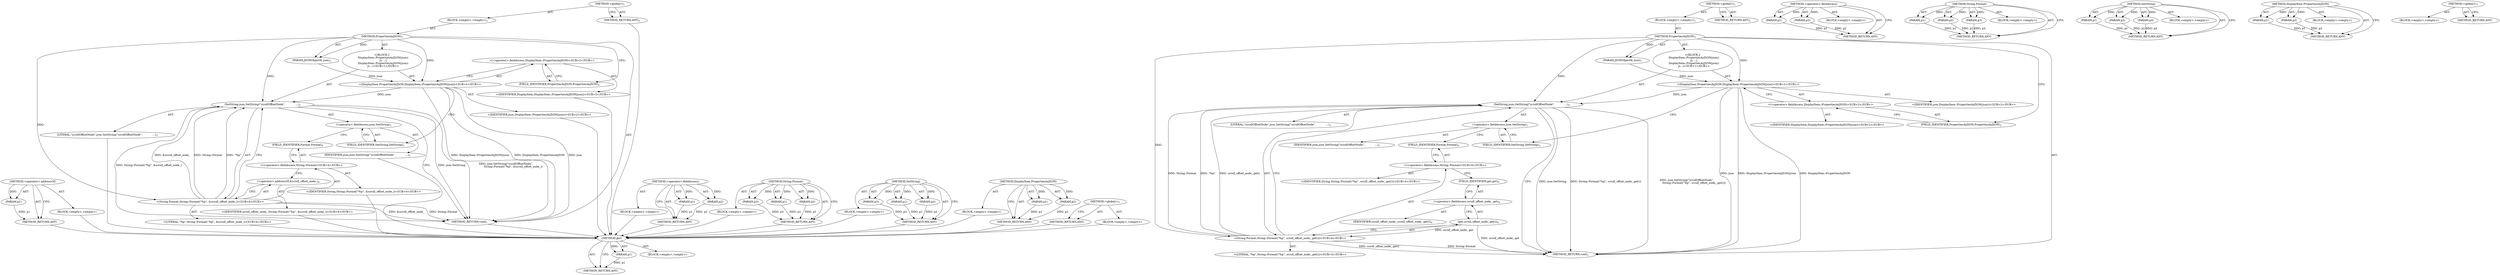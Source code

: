 digraph "&lt;global&gt;" {
vulnerable_73 [label=<(METHOD,get)>];
vulnerable_74 [label=<(PARAM,p1)>];
vulnerable_75 [label=<(BLOCK,&lt;empty&gt;,&lt;empty&gt;)>];
vulnerable_76 [label=<(METHOD_RETURN,ANY)>];
vulnerable_6 [label=<(METHOD,&lt;global&gt;)<SUB>1</SUB>>];
vulnerable_7 [label=<(BLOCK,&lt;empty&gt;,&lt;empty&gt;)<SUB>1</SUB>>];
vulnerable_8 [label=<(METHOD,PropertiesAsJSON)<SUB>1</SUB>>];
vulnerable_9 [label=<(PARAM,JSONObject&amp; json)<SUB>1</SUB>>];
vulnerable_10 [label="<(BLOCK,{
   DisplayItem::PropertiesAsJSON(json);
   js...,{
   DisplayItem::PropertiesAsJSON(json);
   js...)<SUB>1</SUB>>"];
vulnerable_11 [label="<(DisplayItem.PropertiesAsJSON,DisplayItem::PropertiesAsJSON(json))<SUB>2</SUB>>"];
vulnerable_12 [label="<(&lt;operator&gt;.fieldAccess,DisplayItem::PropertiesAsJSON)<SUB>2</SUB>>"];
vulnerable_13 [label="<(IDENTIFIER,DisplayItem,DisplayItem::PropertiesAsJSON(json))<SUB>2</SUB>>"];
vulnerable_14 [label=<(FIELD_IDENTIFIER,PropertiesAsJSON,PropertiesAsJSON)<SUB>2</SUB>>];
vulnerable_15 [label="<(IDENTIFIER,json,DisplayItem::PropertiesAsJSON(json))<SUB>2</SUB>>"];
vulnerable_16 [label=<(SetString,json.SetString(&quot;scrollOffsetNode&quot;,
            ...)<SUB>3</SUB>>];
vulnerable_17 [label=<(&lt;operator&gt;.fieldAccess,json.SetString)<SUB>3</SUB>>];
vulnerable_18 [label=<(IDENTIFIER,json,json.SetString(&quot;scrollOffsetNode&quot;,
            ...)<SUB>3</SUB>>];
vulnerable_19 [label=<(FIELD_IDENTIFIER,SetString,SetString)<SUB>3</SUB>>];
vulnerable_20 [label=<(LITERAL,&quot;scrollOffsetNode&quot;,json.SetString(&quot;scrollOffsetNode&quot;,
            ...)<SUB>3</SUB>>];
vulnerable_21 [label="<(String.Format,String::Format(&quot;%p&quot;, scroll_offset_node_.get()))<SUB>4</SUB>>"];
vulnerable_22 [label="<(&lt;operator&gt;.fieldAccess,String::Format)<SUB>4</SUB>>"];
vulnerable_23 [label="<(IDENTIFIER,String,String::Format(&quot;%p&quot;, scroll_offset_node_.get()))<SUB>4</SUB>>"];
vulnerable_24 [label=<(FIELD_IDENTIFIER,Format,Format)<SUB>4</SUB>>];
vulnerable_25 [label="<(LITERAL,&quot;%p&quot;,String::Format(&quot;%p&quot;, scroll_offset_node_.get()))<SUB>4</SUB>>"];
vulnerable_26 [label=<(get,scroll_offset_node_.get())<SUB>4</SUB>>];
vulnerable_27 [label=<(&lt;operator&gt;.fieldAccess,scroll_offset_node_.get)<SUB>4</SUB>>];
vulnerable_28 [label=<(IDENTIFIER,scroll_offset_node_,scroll_offset_node_.get())<SUB>4</SUB>>];
vulnerable_29 [label=<(FIELD_IDENTIFIER,get,get)<SUB>4</SUB>>];
vulnerable_30 [label=<(METHOD_RETURN,void)<SUB>1</SUB>>];
vulnerable_32 [label=<(METHOD_RETURN,ANY)<SUB>1</SUB>>];
vulnerable_56 [label=<(METHOD,&lt;operator&gt;.fieldAccess)>];
vulnerable_57 [label=<(PARAM,p1)>];
vulnerable_58 [label=<(PARAM,p2)>];
vulnerable_59 [label=<(BLOCK,&lt;empty&gt;,&lt;empty&gt;)>];
vulnerable_60 [label=<(METHOD_RETURN,ANY)>];
vulnerable_67 [label=<(METHOD,String.Format)>];
vulnerable_68 [label=<(PARAM,p1)>];
vulnerable_69 [label=<(PARAM,p2)>];
vulnerable_70 [label=<(PARAM,p3)>];
vulnerable_71 [label=<(BLOCK,&lt;empty&gt;,&lt;empty&gt;)>];
vulnerable_72 [label=<(METHOD_RETURN,ANY)>];
vulnerable_61 [label=<(METHOD,SetString)>];
vulnerable_62 [label=<(PARAM,p1)>];
vulnerable_63 [label=<(PARAM,p2)>];
vulnerable_64 [label=<(PARAM,p3)>];
vulnerable_65 [label=<(BLOCK,&lt;empty&gt;,&lt;empty&gt;)>];
vulnerable_66 [label=<(METHOD_RETURN,ANY)>];
vulnerable_51 [label=<(METHOD,DisplayItem.PropertiesAsJSON)>];
vulnerable_52 [label=<(PARAM,p1)>];
vulnerable_53 [label=<(PARAM,p2)>];
vulnerable_54 [label=<(BLOCK,&lt;empty&gt;,&lt;empty&gt;)>];
vulnerable_55 [label=<(METHOD_RETURN,ANY)>];
vulnerable_45 [label=<(METHOD,&lt;global&gt;)<SUB>1</SUB>>];
vulnerable_46 [label=<(BLOCK,&lt;empty&gt;,&lt;empty&gt;)>];
vulnerable_47 [label=<(METHOD_RETURN,ANY)>];
fixed_71 [label=<(METHOD,&lt;operator&gt;.addressOf)>];
fixed_72 [label=<(PARAM,p1)>];
fixed_73 [label=<(BLOCK,&lt;empty&gt;,&lt;empty&gt;)>];
fixed_74 [label=<(METHOD_RETURN,ANY)>];
fixed_6 [label=<(METHOD,&lt;global&gt;)<SUB>1</SUB>>];
fixed_7 [label=<(BLOCK,&lt;empty&gt;,&lt;empty&gt;)<SUB>1</SUB>>];
fixed_8 [label=<(METHOD,PropertiesAsJSON)<SUB>1</SUB>>];
fixed_9 [label=<(PARAM,JSONObject&amp; json)<SUB>1</SUB>>];
fixed_10 [label="<(BLOCK,{
   DisplayItem::PropertiesAsJSON(json);
   js...,{
   DisplayItem::PropertiesAsJSON(json);
   js...)<SUB>1</SUB>>"];
fixed_11 [label="<(DisplayItem.PropertiesAsJSON,DisplayItem::PropertiesAsJSON(json))<SUB>2</SUB>>"];
fixed_12 [label="<(&lt;operator&gt;.fieldAccess,DisplayItem::PropertiesAsJSON)<SUB>2</SUB>>"];
fixed_13 [label="<(IDENTIFIER,DisplayItem,DisplayItem::PropertiesAsJSON(json))<SUB>2</SUB>>"];
fixed_14 [label=<(FIELD_IDENTIFIER,PropertiesAsJSON,PropertiesAsJSON)<SUB>2</SUB>>];
fixed_15 [label="<(IDENTIFIER,json,DisplayItem::PropertiesAsJSON(json))<SUB>2</SUB>>"];
fixed_16 [label=<(SetString,json.SetString(&quot;scrollOffsetNode&quot;,
            ...)<SUB>3</SUB>>];
fixed_17 [label=<(&lt;operator&gt;.fieldAccess,json.SetString)<SUB>3</SUB>>];
fixed_18 [label=<(IDENTIFIER,json,json.SetString(&quot;scrollOffsetNode&quot;,
            ...)<SUB>3</SUB>>];
fixed_19 [label=<(FIELD_IDENTIFIER,SetString,SetString)<SUB>3</SUB>>];
fixed_20 [label=<(LITERAL,&quot;scrollOffsetNode&quot;,json.SetString(&quot;scrollOffsetNode&quot;,
            ...)<SUB>3</SUB>>];
fixed_21 [label="<(String.Format,String::Format(&quot;%p&quot;, &amp;scroll_offset_node_))<SUB>4</SUB>>"];
fixed_22 [label="<(&lt;operator&gt;.fieldAccess,String::Format)<SUB>4</SUB>>"];
fixed_23 [label="<(IDENTIFIER,String,String::Format(&quot;%p&quot;, &amp;scroll_offset_node_))<SUB>4</SUB>>"];
fixed_24 [label=<(FIELD_IDENTIFIER,Format,Format)<SUB>4</SUB>>];
fixed_25 [label="<(LITERAL,&quot;%p&quot;,String::Format(&quot;%p&quot;, &amp;scroll_offset_node_))<SUB>4</SUB>>"];
fixed_26 [label=<(&lt;operator&gt;.addressOf,&amp;scroll_offset_node_)<SUB>4</SUB>>];
fixed_27 [label="<(IDENTIFIER,scroll_offset_node_,String::Format(&quot;%p&quot;, &amp;scroll_offset_node_))<SUB>4</SUB>>"];
fixed_28 [label=<(METHOD_RETURN,void)<SUB>1</SUB>>];
fixed_30 [label=<(METHOD_RETURN,ANY)<SUB>1</SUB>>];
fixed_54 [label=<(METHOD,&lt;operator&gt;.fieldAccess)>];
fixed_55 [label=<(PARAM,p1)>];
fixed_56 [label=<(PARAM,p2)>];
fixed_57 [label=<(BLOCK,&lt;empty&gt;,&lt;empty&gt;)>];
fixed_58 [label=<(METHOD_RETURN,ANY)>];
fixed_65 [label=<(METHOD,String.Format)>];
fixed_66 [label=<(PARAM,p1)>];
fixed_67 [label=<(PARAM,p2)>];
fixed_68 [label=<(PARAM,p3)>];
fixed_69 [label=<(BLOCK,&lt;empty&gt;,&lt;empty&gt;)>];
fixed_70 [label=<(METHOD_RETURN,ANY)>];
fixed_59 [label=<(METHOD,SetString)>];
fixed_60 [label=<(PARAM,p1)>];
fixed_61 [label=<(PARAM,p2)>];
fixed_62 [label=<(PARAM,p3)>];
fixed_63 [label=<(BLOCK,&lt;empty&gt;,&lt;empty&gt;)>];
fixed_64 [label=<(METHOD_RETURN,ANY)>];
fixed_49 [label=<(METHOD,DisplayItem.PropertiesAsJSON)>];
fixed_50 [label=<(PARAM,p1)>];
fixed_51 [label=<(PARAM,p2)>];
fixed_52 [label=<(BLOCK,&lt;empty&gt;,&lt;empty&gt;)>];
fixed_53 [label=<(METHOD_RETURN,ANY)>];
fixed_43 [label=<(METHOD,&lt;global&gt;)<SUB>1</SUB>>];
fixed_44 [label=<(BLOCK,&lt;empty&gt;,&lt;empty&gt;)>];
fixed_45 [label=<(METHOD_RETURN,ANY)>];
vulnerable_73 -> vulnerable_74  [key=0, label="AST: "];
vulnerable_73 -> vulnerable_74  [key=1, label="DDG: "];
vulnerable_73 -> vulnerable_75  [key=0, label="AST: "];
vulnerable_73 -> vulnerable_76  [key=0, label="AST: "];
vulnerable_73 -> vulnerable_76  [key=1, label="CFG: "];
vulnerable_74 -> vulnerable_76  [key=0, label="DDG: p1"];
vulnerable_6 -> vulnerable_7  [key=0, label="AST: "];
vulnerable_6 -> vulnerable_32  [key=0, label="AST: "];
vulnerable_6 -> vulnerable_32  [key=1, label="CFG: "];
vulnerable_7 -> vulnerable_8  [key=0, label="AST: "];
vulnerable_8 -> vulnerable_9  [key=0, label="AST: "];
vulnerable_8 -> vulnerable_9  [key=1, label="DDG: "];
vulnerable_8 -> vulnerable_10  [key=0, label="AST: "];
vulnerable_8 -> vulnerable_30  [key=0, label="AST: "];
vulnerable_8 -> vulnerable_14  [key=0, label="CFG: "];
vulnerable_8 -> vulnerable_11  [key=0, label="DDG: "];
vulnerable_8 -> vulnerable_16  [key=0, label="DDG: "];
vulnerable_8 -> vulnerable_21  [key=0, label="DDG: "];
vulnerable_9 -> vulnerable_11  [key=0, label="DDG: json"];
vulnerable_10 -> vulnerable_11  [key=0, label="AST: "];
vulnerable_10 -> vulnerable_16  [key=0, label="AST: "];
vulnerable_11 -> vulnerable_12  [key=0, label="AST: "];
vulnerable_11 -> vulnerable_15  [key=0, label="AST: "];
vulnerable_11 -> vulnerable_19  [key=0, label="CFG: "];
vulnerable_11 -> vulnerable_30  [key=0, label="DDG: DisplayItem::PropertiesAsJSON"];
vulnerable_11 -> vulnerable_30  [key=1, label="DDG: json"];
vulnerable_11 -> vulnerable_30  [key=2, label="DDG: DisplayItem::PropertiesAsJSON(json)"];
vulnerable_11 -> vulnerable_16  [key=0, label="DDG: json"];
vulnerable_12 -> vulnerable_13  [key=0, label="AST: "];
vulnerable_12 -> vulnerable_14  [key=0, label="AST: "];
vulnerable_12 -> vulnerable_11  [key=0, label="CFG: "];
vulnerable_14 -> vulnerable_12  [key=0, label="CFG: "];
vulnerable_16 -> vulnerable_17  [key=0, label="AST: "];
vulnerable_16 -> vulnerable_20  [key=0, label="AST: "];
vulnerable_16 -> vulnerable_21  [key=0, label="AST: "];
vulnerable_16 -> vulnerable_30  [key=0, label="CFG: "];
vulnerable_16 -> vulnerable_30  [key=1, label="DDG: json.SetString"];
vulnerable_16 -> vulnerable_30  [key=2, label="DDG: String::Format(&quot;%p&quot;, scroll_offset_node_.get())"];
vulnerable_16 -> vulnerable_30  [key=3, label="DDG: json.SetString(&quot;scrollOffsetNode&quot;,
                 String::Format(&quot;%p&quot;, scroll_offset_node_.get()))"];
vulnerable_17 -> vulnerable_18  [key=0, label="AST: "];
vulnerable_17 -> vulnerable_19  [key=0, label="AST: "];
vulnerable_17 -> vulnerable_24  [key=0, label="CFG: "];
vulnerable_19 -> vulnerable_17  [key=0, label="CFG: "];
vulnerable_21 -> vulnerable_22  [key=0, label="AST: "];
vulnerable_21 -> vulnerable_25  [key=0, label="AST: "];
vulnerable_21 -> vulnerable_26  [key=0, label="AST: "];
vulnerable_21 -> vulnerable_16  [key=0, label="CFG: "];
vulnerable_21 -> vulnerable_16  [key=1, label="DDG: String::Format"];
vulnerable_21 -> vulnerable_16  [key=2, label="DDG: &quot;%p&quot;"];
vulnerable_21 -> vulnerable_16  [key=3, label="DDG: scroll_offset_node_.get()"];
vulnerable_21 -> vulnerable_30  [key=0, label="DDG: String::Format"];
vulnerable_21 -> vulnerable_30  [key=1, label="DDG: scroll_offset_node_.get()"];
vulnerable_22 -> vulnerable_23  [key=0, label="AST: "];
vulnerable_22 -> vulnerable_24  [key=0, label="AST: "];
vulnerable_22 -> vulnerable_29  [key=0, label="CFG: "];
vulnerable_24 -> vulnerable_22  [key=0, label="CFG: "];
vulnerable_26 -> vulnerable_27  [key=0, label="AST: "];
vulnerable_26 -> vulnerable_21  [key=0, label="CFG: "];
vulnerable_26 -> vulnerable_21  [key=1, label="DDG: scroll_offset_node_.get"];
vulnerable_26 -> vulnerable_30  [key=0, label="DDG: scroll_offset_node_.get"];
vulnerable_27 -> vulnerable_28  [key=0, label="AST: "];
vulnerable_27 -> vulnerable_29  [key=0, label="AST: "];
vulnerable_27 -> vulnerable_26  [key=0, label="CFG: "];
vulnerable_29 -> vulnerable_27  [key=0, label="CFG: "];
vulnerable_56 -> vulnerable_57  [key=0, label="AST: "];
vulnerable_56 -> vulnerable_57  [key=1, label="DDG: "];
vulnerable_56 -> vulnerable_59  [key=0, label="AST: "];
vulnerable_56 -> vulnerable_58  [key=0, label="AST: "];
vulnerable_56 -> vulnerable_58  [key=1, label="DDG: "];
vulnerable_56 -> vulnerable_60  [key=0, label="AST: "];
vulnerable_56 -> vulnerable_60  [key=1, label="CFG: "];
vulnerable_57 -> vulnerable_60  [key=0, label="DDG: p1"];
vulnerable_58 -> vulnerable_60  [key=0, label="DDG: p2"];
vulnerable_67 -> vulnerable_68  [key=0, label="AST: "];
vulnerable_67 -> vulnerable_68  [key=1, label="DDG: "];
vulnerable_67 -> vulnerable_71  [key=0, label="AST: "];
vulnerable_67 -> vulnerable_69  [key=0, label="AST: "];
vulnerable_67 -> vulnerable_69  [key=1, label="DDG: "];
vulnerable_67 -> vulnerable_72  [key=0, label="AST: "];
vulnerable_67 -> vulnerable_72  [key=1, label="CFG: "];
vulnerable_67 -> vulnerable_70  [key=0, label="AST: "];
vulnerable_67 -> vulnerable_70  [key=1, label="DDG: "];
vulnerable_68 -> vulnerable_72  [key=0, label="DDG: p1"];
vulnerable_69 -> vulnerable_72  [key=0, label="DDG: p2"];
vulnerable_70 -> vulnerable_72  [key=0, label="DDG: p3"];
vulnerable_61 -> vulnerable_62  [key=0, label="AST: "];
vulnerable_61 -> vulnerable_62  [key=1, label="DDG: "];
vulnerable_61 -> vulnerable_65  [key=0, label="AST: "];
vulnerable_61 -> vulnerable_63  [key=0, label="AST: "];
vulnerable_61 -> vulnerable_63  [key=1, label="DDG: "];
vulnerable_61 -> vulnerable_66  [key=0, label="AST: "];
vulnerable_61 -> vulnerable_66  [key=1, label="CFG: "];
vulnerable_61 -> vulnerable_64  [key=0, label="AST: "];
vulnerable_61 -> vulnerable_64  [key=1, label="DDG: "];
vulnerable_62 -> vulnerable_66  [key=0, label="DDG: p1"];
vulnerable_63 -> vulnerable_66  [key=0, label="DDG: p2"];
vulnerable_64 -> vulnerable_66  [key=0, label="DDG: p3"];
vulnerable_51 -> vulnerable_52  [key=0, label="AST: "];
vulnerable_51 -> vulnerable_52  [key=1, label="DDG: "];
vulnerable_51 -> vulnerable_54  [key=0, label="AST: "];
vulnerable_51 -> vulnerable_53  [key=0, label="AST: "];
vulnerable_51 -> vulnerable_53  [key=1, label="DDG: "];
vulnerable_51 -> vulnerable_55  [key=0, label="AST: "];
vulnerable_51 -> vulnerable_55  [key=1, label="CFG: "];
vulnerable_52 -> vulnerable_55  [key=0, label="DDG: p1"];
vulnerable_53 -> vulnerable_55  [key=0, label="DDG: p2"];
vulnerable_45 -> vulnerable_46  [key=0, label="AST: "];
vulnerable_45 -> vulnerable_47  [key=0, label="AST: "];
vulnerable_45 -> vulnerable_47  [key=1, label="CFG: "];
fixed_71 -> fixed_72  [key=0, label="AST: "];
fixed_71 -> fixed_72  [key=1, label="DDG: "];
fixed_71 -> fixed_73  [key=0, label="AST: "];
fixed_71 -> fixed_74  [key=0, label="AST: "];
fixed_71 -> fixed_74  [key=1, label="CFG: "];
fixed_72 -> fixed_74  [key=0, label="DDG: p1"];
fixed_73 -> vulnerable_73  [key=0];
fixed_74 -> vulnerable_73  [key=0];
fixed_6 -> fixed_7  [key=0, label="AST: "];
fixed_6 -> fixed_30  [key=0, label="AST: "];
fixed_6 -> fixed_30  [key=1, label="CFG: "];
fixed_7 -> fixed_8  [key=0, label="AST: "];
fixed_8 -> fixed_9  [key=0, label="AST: "];
fixed_8 -> fixed_9  [key=1, label="DDG: "];
fixed_8 -> fixed_10  [key=0, label="AST: "];
fixed_8 -> fixed_28  [key=0, label="AST: "];
fixed_8 -> fixed_14  [key=0, label="CFG: "];
fixed_8 -> fixed_11  [key=0, label="DDG: "];
fixed_8 -> fixed_16  [key=0, label="DDG: "];
fixed_8 -> fixed_21  [key=0, label="DDG: "];
fixed_9 -> fixed_11  [key=0, label="DDG: json"];
fixed_10 -> fixed_11  [key=0, label="AST: "];
fixed_10 -> fixed_16  [key=0, label="AST: "];
fixed_11 -> fixed_12  [key=0, label="AST: "];
fixed_11 -> fixed_15  [key=0, label="AST: "];
fixed_11 -> fixed_19  [key=0, label="CFG: "];
fixed_11 -> fixed_28  [key=0, label="DDG: DisplayItem::PropertiesAsJSON"];
fixed_11 -> fixed_28  [key=1, label="DDG: json"];
fixed_11 -> fixed_28  [key=2, label="DDG: DisplayItem::PropertiesAsJSON(json)"];
fixed_11 -> fixed_16  [key=0, label="DDG: json"];
fixed_12 -> fixed_13  [key=0, label="AST: "];
fixed_12 -> fixed_14  [key=0, label="AST: "];
fixed_12 -> fixed_11  [key=0, label="CFG: "];
fixed_13 -> vulnerable_73  [key=0];
fixed_14 -> fixed_12  [key=0, label="CFG: "];
fixed_15 -> vulnerable_73  [key=0];
fixed_16 -> fixed_17  [key=0, label="AST: "];
fixed_16 -> fixed_20  [key=0, label="AST: "];
fixed_16 -> fixed_21  [key=0, label="AST: "];
fixed_16 -> fixed_28  [key=0, label="CFG: "];
fixed_16 -> fixed_28  [key=1, label="DDG: json.SetString"];
fixed_16 -> fixed_28  [key=2, label="DDG: String::Format(&quot;%p&quot;, &amp;scroll_offset_node_)"];
fixed_16 -> fixed_28  [key=3, label="DDG: json.SetString(&quot;scrollOffsetNode&quot;,
                 String::Format(&quot;%p&quot;, &amp;scroll_offset_node_))"];
fixed_17 -> fixed_18  [key=0, label="AST: "];
fixed_17 -> fixed_19  [key=0, label="AST: "];
fixed_17 -> fixed_24  [key=0, label="CFG: "];
fixed_18 -> vulnerable_73  [key=0];
fixed_19 -> fixed_17  [key=0, label="CFG: "];
fixed_20 -> vulnerable_73  [key=0];
fixed_21 -> fixed_22  [key=0, label="AST: "];
fixed_21 -> fixed_25  [key=0, label="AST: "];
fixed_21 -> fixed_26  [key=0, label="AST: "];
fixed_21 -> fixed_16  [key=0, label="CFG: "];
fixed_21 -> fixed_16  [key=1, label="DDG: String::Format"];
fixed_21 -> fixed_16  [key=2, label="DDG: &quot;%p&quot;"];
fixed_21 -> fixed_16  [key=3, label="DDG: &amp;scroll_offset_node_"];
fixed_21 -> fixed_28  [key=0, label="DDG: String::Format"];
fixed_21 -> fixed_28  [key=1, label="DDG: &amp;scroll_offset_node_"];
fixed_22 -> fixed_23  [key=0, label="AST: "];
fixed_22 -> fixed_24  [key=0, label="AST: "];
fixed_22 -> fixed_26  [key=0, label="CFG: "];
fixed_23 -> vulnerable_73  [key=0];
fixed_24 -> fixed_22  [key=0, label="CFG: "];
fixed_25 -> vulnerable_73  [key=0];
fixed_26 -> fixed_27  [key=0, label="AST: "];
fixed_26 -> fixed_21  [key=0, label="CFG: "];
fixed_27 -> vulnerable_73  [key=0];
fixed_28 -> vulnerable_73  [key=0];
fixed_30 -> vulnerable_73  [key=0];
fixed_54 -> fixed_55  [key=0, label="AST: "];
fixed_54 -> fixed_55  [key=1, label="DDG: "];
fixed_54 -> fixed_57  [key=0, label="AST: "];
fixed_54 -> fixed_56  [key=0, label="AST: "];
fixed_54 -> fixed_56  [key=1, label="DDG: "];
fixed_54 -> fixed_58  [key=0, label="AST: "];
fixed_54 -> fixed_58  [key=1, label="CFG: "];
fixed_55 -> fixed_58  [key=0, label="DDG: p1"];
fixed_56 -> fixed_58  [key=0, label="DDG: p2"];
fixed_57 -> vulnerable_73  [key=0];
fixed_58 -> vulnerable_73  [key=0];
fixed_65 -> fixed_66  [key=0, label="AST: "];
fixed_65 -> fixed_66  [key=1, label="DDG: "];
fixed_65 -> fixed_69  [key=0, label="AST: "];
fixed_65 -> fixed_67  [key=0, label="AST: "];
fixed_65 -> fixed_67  [key=1, label="DDG: "];
fixed_65 -> fixed_70  [key=0, label="AST: "];
fixed_65 -> fixed_70  [key=1, label="CFG: "];
fixed_65 -> fixed_68  [key=0, label="AST: "];
fixed_65 -> fixed_68  [key=1, label="DDG: "];
fixed_66 -> fixed_70  [key=0, label="DDG: p1"];
fixed_67 -> fixed_70  [key=0, label="DDG: p2"];
fixed_68 -> fixed_70  [key=0, label="DDG: p3"];
fixed_69 -> vulnerable_73  [key=0];
fixed_70 -> vulnerable_73  [key=0];
fixed_59 -> fixed_60  [key=0, label="AST: "];
fixed_59 -> fixed_60  [key=1, label="DDG: "];
fixed_59 -> fixed_63  [key=0, label="AST: "];
fixed_59 -> fixed_61  [key=0, label="AST: "];
fixed_59 -> fixed_61  [key=1, label="DDG: "];
fixed_59 -> fixed_64  [key=0, label="AST: "];
fixed_59 -> fixed_64  [key=1, label="CFG: "];
fixed_59 -> fixed_62  [key=0, label="AST: "];
fixed_59 -> fixed_62  [key=1, label="DDG: "];
fixed_60 -> fixed_64  [key=0, label="DDG: p1"];
fixed_61 -> fixed_64  [key=0, label="DDG: p2"];
fixed_62 -> fixed_64  [key=0, label="DDG: p3"];
fixed_63 -> vulnerable_73  [key=0];
fixed_64 -> vulnerable_73  [key=0];
fixed_49 -> fixed_50  [key=0, label="AST: "];
fixed_49 -> fixed_50  [key=1, label="DDG: "];
fixed_49 -> fixed_52  [key=0, label="AST: "];
fixed_49 -> fixed_51  [key=0, label="AST: "];
fixed_49 -> fixed_51  [key=1, label="DDG: "];
fixed_49 -> fixed_53  [key=0, label="AST: "];
fixed_49 -> fixed_53  [key=1, label="CFG: "];
fixed_50 -> fixed_53  [key=0, label="DDG: p1"];
fixed_51 -> fixed_53  [key=0, label="DDG: p2"];
fixed_52 -> vulnerable_73  [key=0];
fixed_53 -> vulnerable_73  [key=0];
fixed_43 -> fixed_44  [key=0, label="AST: "];
fixed_43 -> fixed_45  [key=0, label="AST: "];
fixed_43 -> fixed_45  [key=1, label="CFG: "];
fixed_44 -> vulnerable_73  [key=0];
fixed_45 -> vulnerable_73  [key=0];
}
